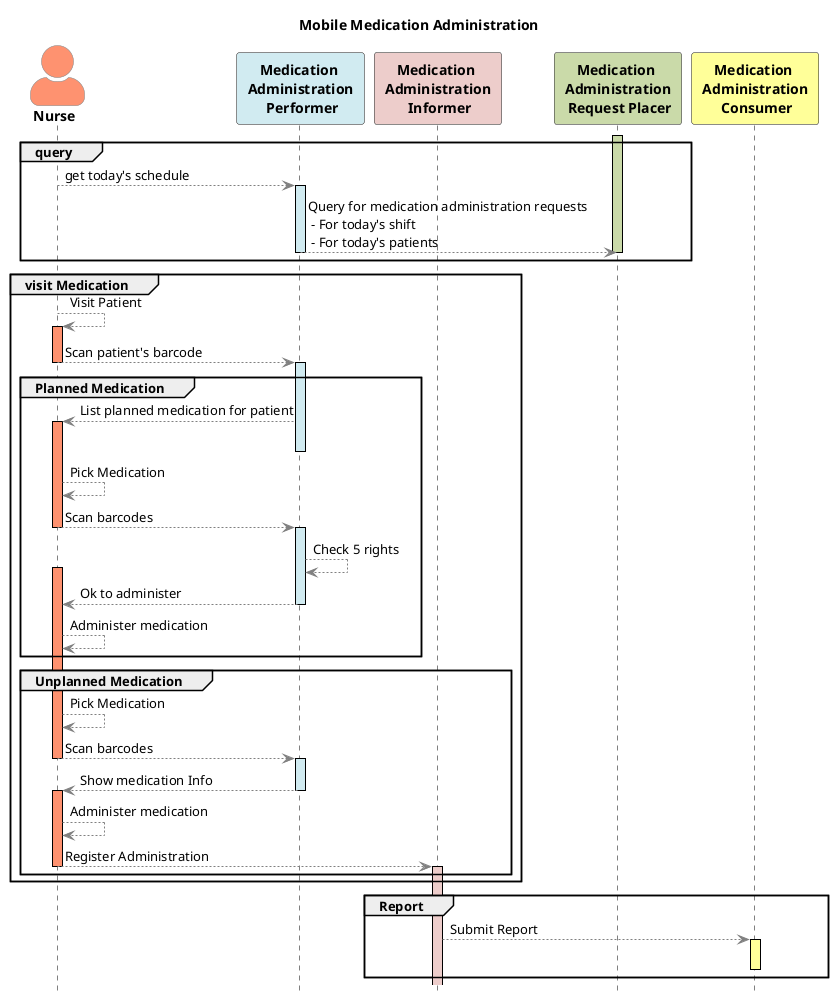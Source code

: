 @startuml
title Mobile Medication Administration
skinparam actorStyle awesome

skinparam sequence {
ArrowColor gray
ActorBorderColor gray
LifeLineBorderColor black
}
skinparam shadowing false
hide footbox

actor "**Nurse**" as N #FE9270
participant "**Medication** \n **Administration** \n **Performer**" as MAP #d1ebf1
participant "**Medication** \n **Administration** \n **Informer**" as MAI #edcdcb
participant "**Medication** \n **Administration** \n **Request Placer**" as MARP #cadaa9
participant "**Medication** \n **Administration** \n **Consumer**" as MAC #ffff99


group query
activate MARP #cadaa9

N --> MAP: get today's schedule
activate MAP #d1ebf1
MAP --> MARP: Query for medication administration requests \n - For today's shift \n - For today's patients

deactivate MAP
deactivate MARP
end 

group visit Medication

N-->N: Visit Patient
activate N #FE9270
N-->MAP: Scan patient's barcode
deactivate N
activate MAP #d1ebf1


group Planned Medication
MAP-->N: List planned medication for patient
activate N #FE9270

deactivate MAP
N-->N: Pick Medication
N-->MAP: Scan barcodes
deactivate N
activate MAP #d1ebf1
MAP-->MAP: Check 5 rights

activate N #FE9270
MAP-->N: Ok to administer
deactivate MAP
N-->N: Administer medication
end 
group Unplanned Medication
N-->N: Pick Medication
N-->MAP: Scan barcodes
deactivate N
activate MAP #d1ebf1
MAP-->N: Show medication Info
deactivate MAP
activate N #FE9270
N-->N: Administer medication
N-->MAI: Register Administration
deactivate N

activate MAI #edcdcb
deactivate MAI
end
end
group Report
MAI-->MAC: Submit Report
activate MAC #ffff99
deactivate MAC
end

@enduml